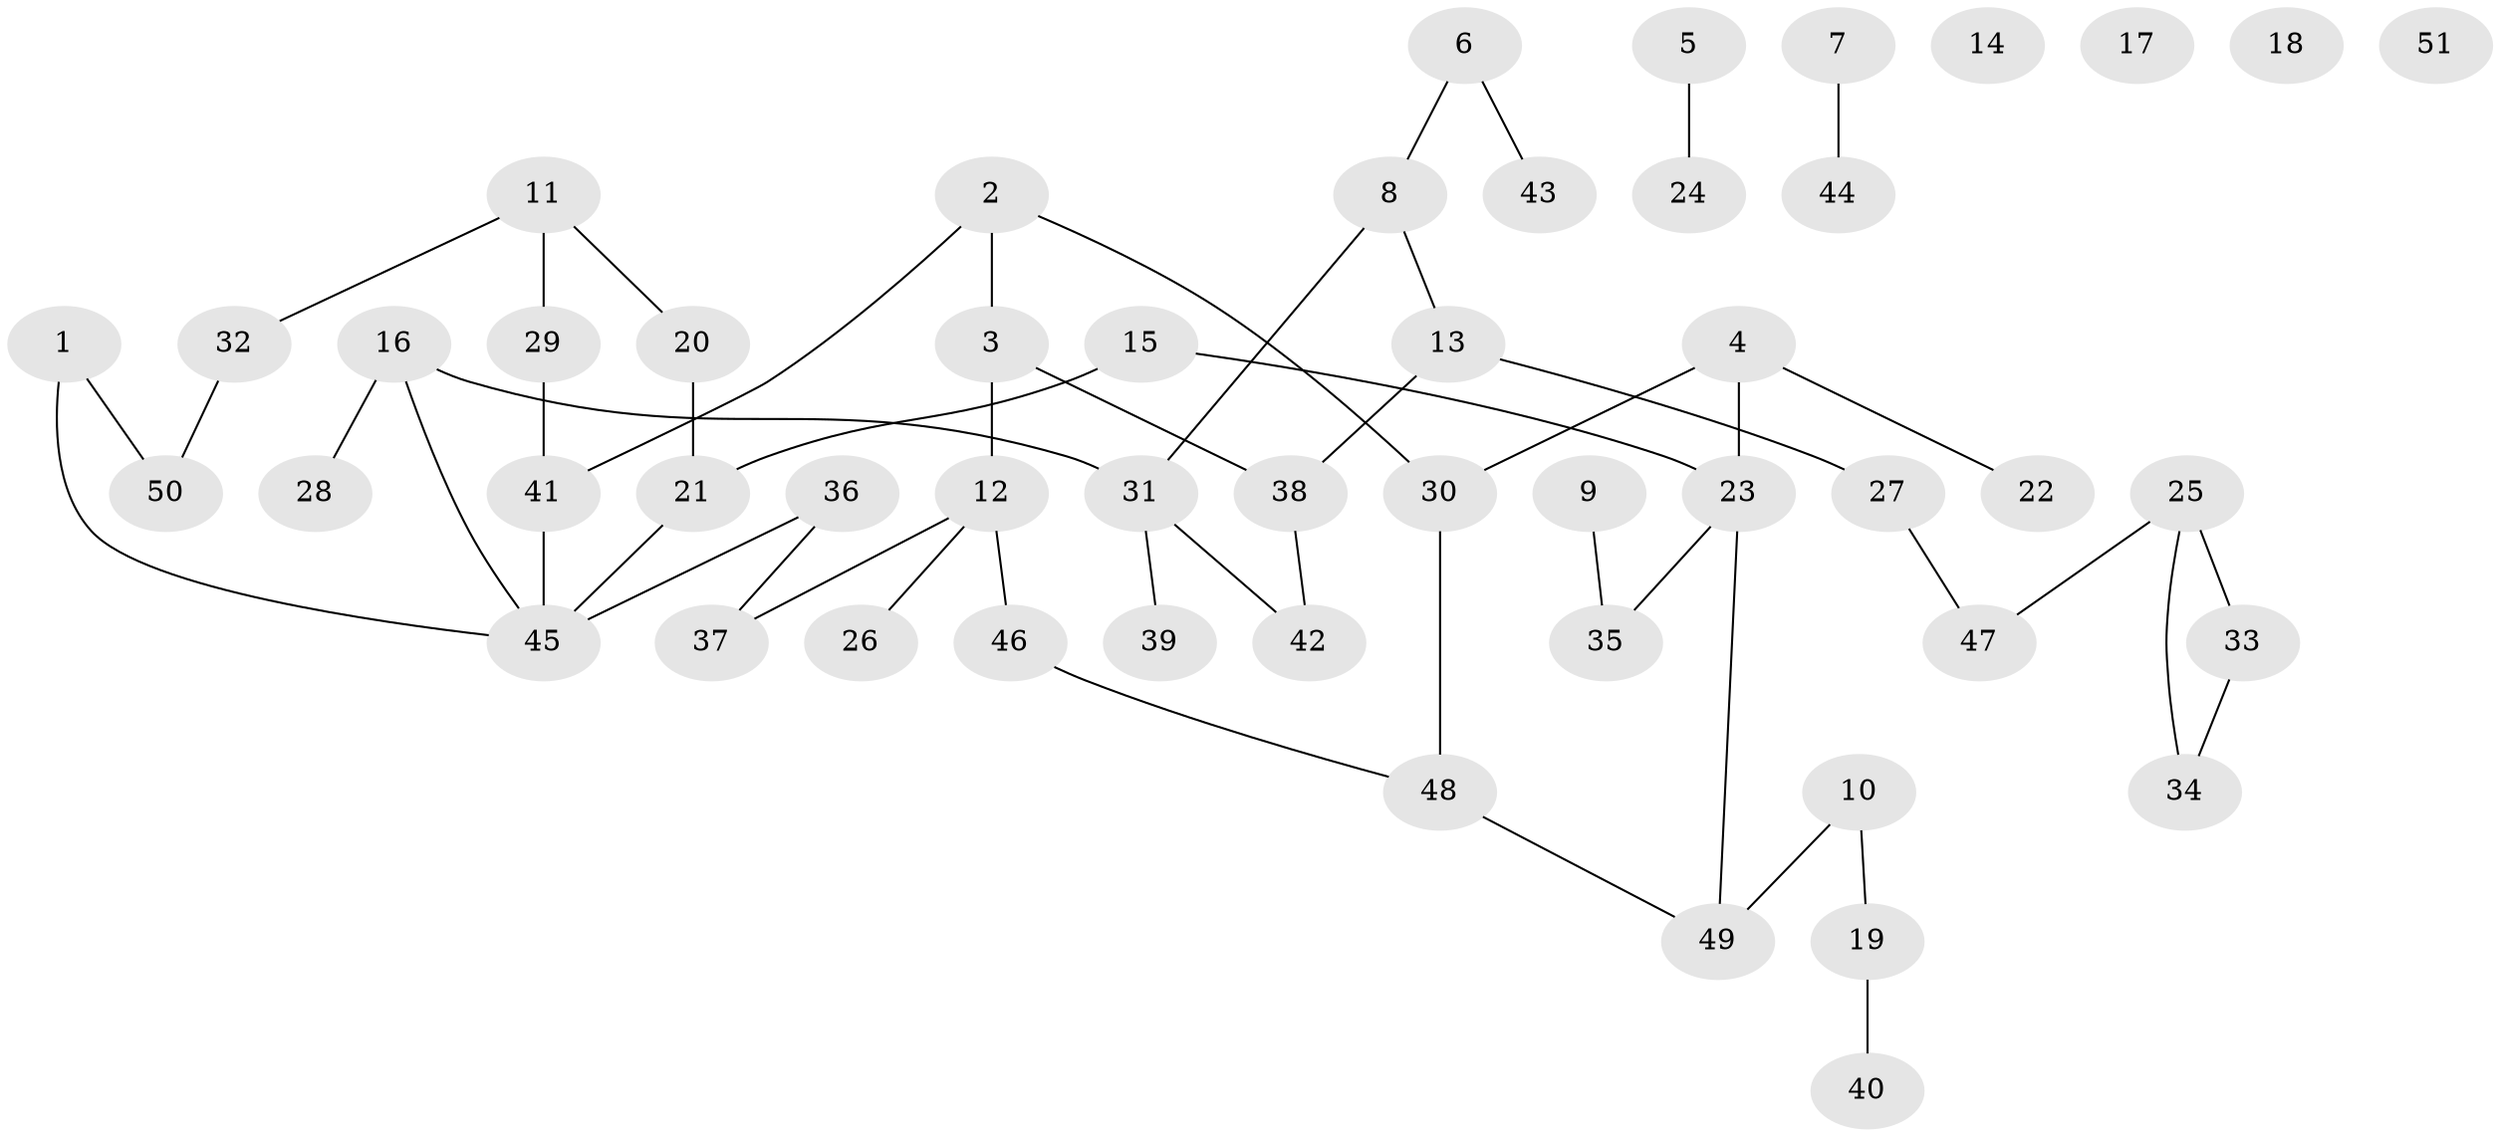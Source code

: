 // coarse degree distribution, {2: 0.28125, 4: 0.125, 3: 0.15625, 0: 0.1875, 1: 0.1875, 5: 0.03125, 6: 0.03125}
// Generated by graph-tools (version 1.1) at 2025/23/03/03/25 07:23:25]
// undirected, 51 vertices, 53 edges
graph export_dot {
graph [start="1"]
  node [color=gray90,style=filled];
  1;
  2;
  3;
  4;
  5;
  6;
  7;
  8;
  9;
  10;
  11;
  12;
  13;
  14;
  15;
  16;
  17;
  18;
  19;
  20;
  21;
  22;
  23;
  24;
  25;
  26;
  27;
  28;
  29;
  30;
  31;
  32;
  33;
  34;
  35;
  36;
  37;
  38;
  39;
  40;
  41;
  42;
  43;
  44;
  45;
  46;
  47;
  48;
  49;
  50;
  51;
  1 -- 45;
  1 -- 50;
  2 -- 3;
  2 -- 30;
  2 -- 41;
  3 -- 12;
  3 -- 38;
  4 -- 22;
  4 -- 23;
  4 -- 30;
  5 -- 24;
  6 -- 8;
  6 -- 43;
  7 -- 44;
  8 -- 13;
  8 -- 31;
  9 -- 35;
  10 -- 19;
  10 -- 49;
  11 -- 20;
  11 -- 29;
  11 -- 32;
  12 -- 26;
  12 -- 37;
  12 -- 46;
  13 -- 27;
  13 -- 38;
  15 -- 21;
  15 -- 23;
  16 -- 28;
  16 -- 31;
  16 -- 45;
  19 -- 40;
  20 -- 21;
  21 -- 45;
  23 -- 35;
  23 -- 49;
  25 -- 33;
  25 -- 34;
  25 -- 47;
  27 -- 47;
  29 -- 41;
  30 -- 48;
  31 -- 39;
  31 -- 42;
  32 -- 50;
  33 -- 34;
  36 -- 37;
  36 -- 45;
  38 -- 42;
  41 -- 45;
  46 -- 48;
  48 -- 49;
}
